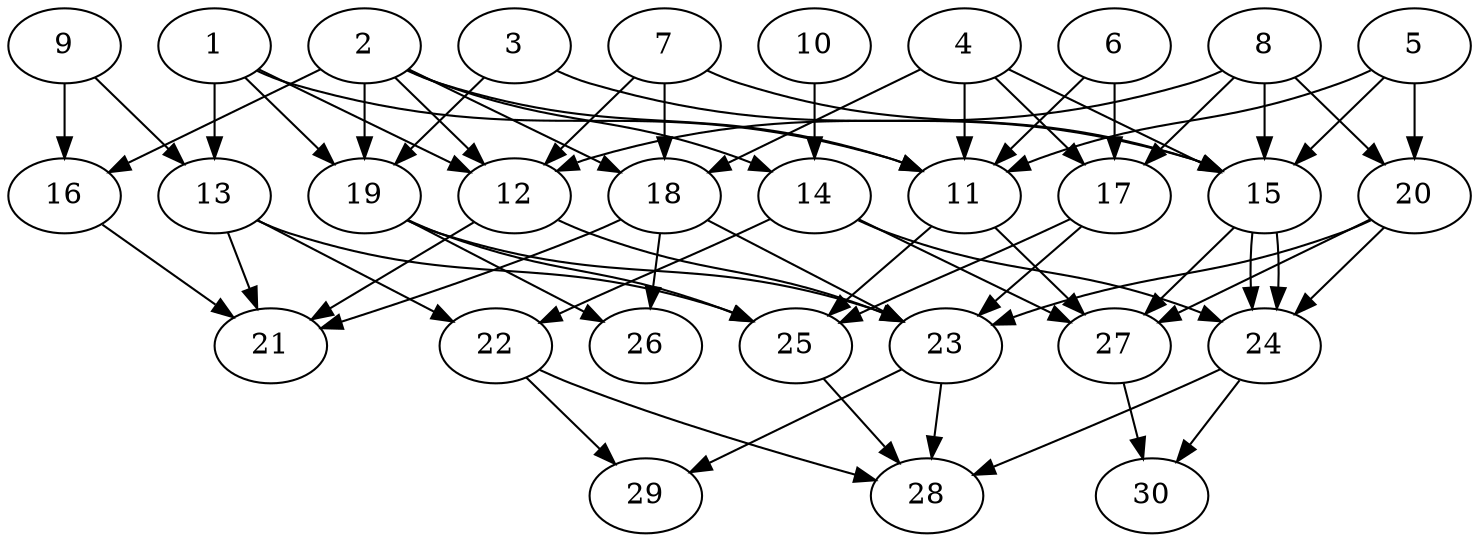 // DAG automatically generated by daggen at Thu Oct  3 14:04:18 2019
// ./daggen --dot -n 30 --ccr 0.5 --fat 0.7 --regular 0.7 --density 0.5 --mindata 5242880 --maxdata 52428800 
digraph G {
  1 [size="62988288", alpha="0.03", expect_size="31494144"] 
  1 -> 11 [size ="31494144"]
  1 -> 12 [size ="31494144"]
  1 -> 13 [size ="31494144"]
  1 -> 19 [size ="31494144"]
  2 [size="87169024", alpha="0.06", expect_size="43584512"] 
  2 -> 11 [size ="43584512"]
  2 -> 12 [size ="43584512"]
  2 -> 14 [size ="43584512"]
  2 -> 16 [size ="43584512"]
  2 -> 18 [size ="43584512"]
  2 -> 19 [size ="43584512"]
  3 [size="36894720", alpha="0.07", expect_size="18447360"] 
  3 -> 15 [size ="18447360"]
  3 -> 19 [size ="18447360"]
  4 [size="39913472", alpha="0.08", expect_size="19956736"] 
  4 -> 11 [size ="19956736"]
  4 -> 15 [size ="19956736"]
  4 -> 17 [size ="19956736"]
  4 -> 18 [size ="19956736"]
  5 [size="62091264", alpha="0.14", expect_size="31045632"] 
  5 -> 11 [size ="31045632"]
  5 -> 15 [size ="31045632"]
  5 -> 20 [size ="31045632"]
  6 [size="72044544", alpha="0.09", expect_size="36022272"] 
  6 -> 11 [size ="36022272"]
  6 -> 17 [size ="36022272"]
  7 [size="52236288", alpha="0.03", expect_size="26118144"] 
  7 -> 12 [size ="26118144"]
  7 -> 15 [size ="26118144"]
  7 -> 18 [size ="26118144"]
  8 [size="95391744", alpha="0.03", expect_size="47695872"] 
  8 -> 12 [size ="47695872"]
  8 -> 15 [size ="47695872"]
  8 -> 17 [size ="47695872"]
  8 -> 20 [size ="47695872"]
  9 [size="86179840", alpha="0.08", expect_size="43089920"] 
  9 -> 13 [size ="43089920"]
  9 -> 16 [size ="43089920"]
  10 [size="49709056", alpha="0.08", expect_size="24854528"] 
  10 -> 14 [size ="24854528"]
  11 [size="35862528", alpha="0.18", expect_size="17931264"] 
  11 -> 25 [size ="17931264"]
  11 -> 27 [size ="17931264"]
  12 [size="48986112", alpha="0.03", expect_size="24493056"] 
  12 -> 21 [size ="24493056"]
  12 -> 23 [size ="24493056"]
  13 [size="76996608", alpha="0.03", expect_size="38498304"] 
  13 -> 21 [size ="38498304"]
  13 -> 22 [size ="38498304"]
  13 -> 25 [size ="38498304"]
  14 [size="15964160", alpha="0.11", expect_size="7982080"] 
  14 -> 22 [size ="7982080"]
  14 -> 24 [size ="7982080"]
  14 -> 27 [size ="7982080"]
  15 [size="53633024", alpha="0.01", expect_size="26816512"] 
  15 -> 24 [size ="26816512"]
  15 -> 24 [size ="26816512"]
  15 -> 27 [size ="26816512"]
  16 [size="25806848", alpha="0.08", expect_size="12903424"] 
  16 -> 21 [size ="12903424"]
  17 [size="68530176", alpha="0.07", expect_size="34265088"] 
  17 -> 23 [size ="34265088"]
  17 -> 25 [size ="34265088"]
  18 [size="83341312", alpha="0.12", expect_size="41670656"] 
  18 -> 21 [size ="41670656"]
  18 -> 23 [size ="41670656"]
  18 -> 26 [size ="41670656"]
  19 [size="97748992", alpha="0.18", expect_size="48874496"] 
  19 -> 23 [size ="48874496"]
  19 -> 25 [size ="48874496"]
  19 -> 26 [size ="48874496"]
  20 [size="40546304", alpha="0.14", expect_size="20273152"] 
  20 -> 23 [size ="20273152"]
  20 -> 24 [size ="20273152"]
  20 -> 27 [size ="20273152"]
  21 [size="78985216", alpha="0.01", expect_size="39492608"] 
  22 [size="68931584", alpha="0.05", expect_size="34465792"] 
  22 -> 28 [size ="34465792"]
  22 -> 29 [size ="34465792"]
  23 [size="82038784", alpha="0.14", expect_size="41019392"] 
  23 -> 28 [size ="41019392"]
  23 -> 29 [size ="41019392"]
  24 [size="94031872", alpha="0.10", expect_size="47015936"] 
  24 -> 28 [size ="47015936"]
  24 -> 30 [size ="47015936"]
  25 [size="51331072", alpha="0.16", expect_size="25665536"] 
  25 -> 28 [size ="25665536"]
  26 [size="56995840", alpha="0.16", expect_size="28497920"] 
  27 [size="93491200", alpha="0.04", expect_size="46745600"] 
  27 -> 30 [size ="46745600"]
  28 [size="31985664", alpha="0.10", expect_size="15992832"] 
  29 [size="87922688", alpha="0.13", expect_size="43961344"] 
  30 [size="76851200", alpha="0.03", expect_size="38425600"] 
}
